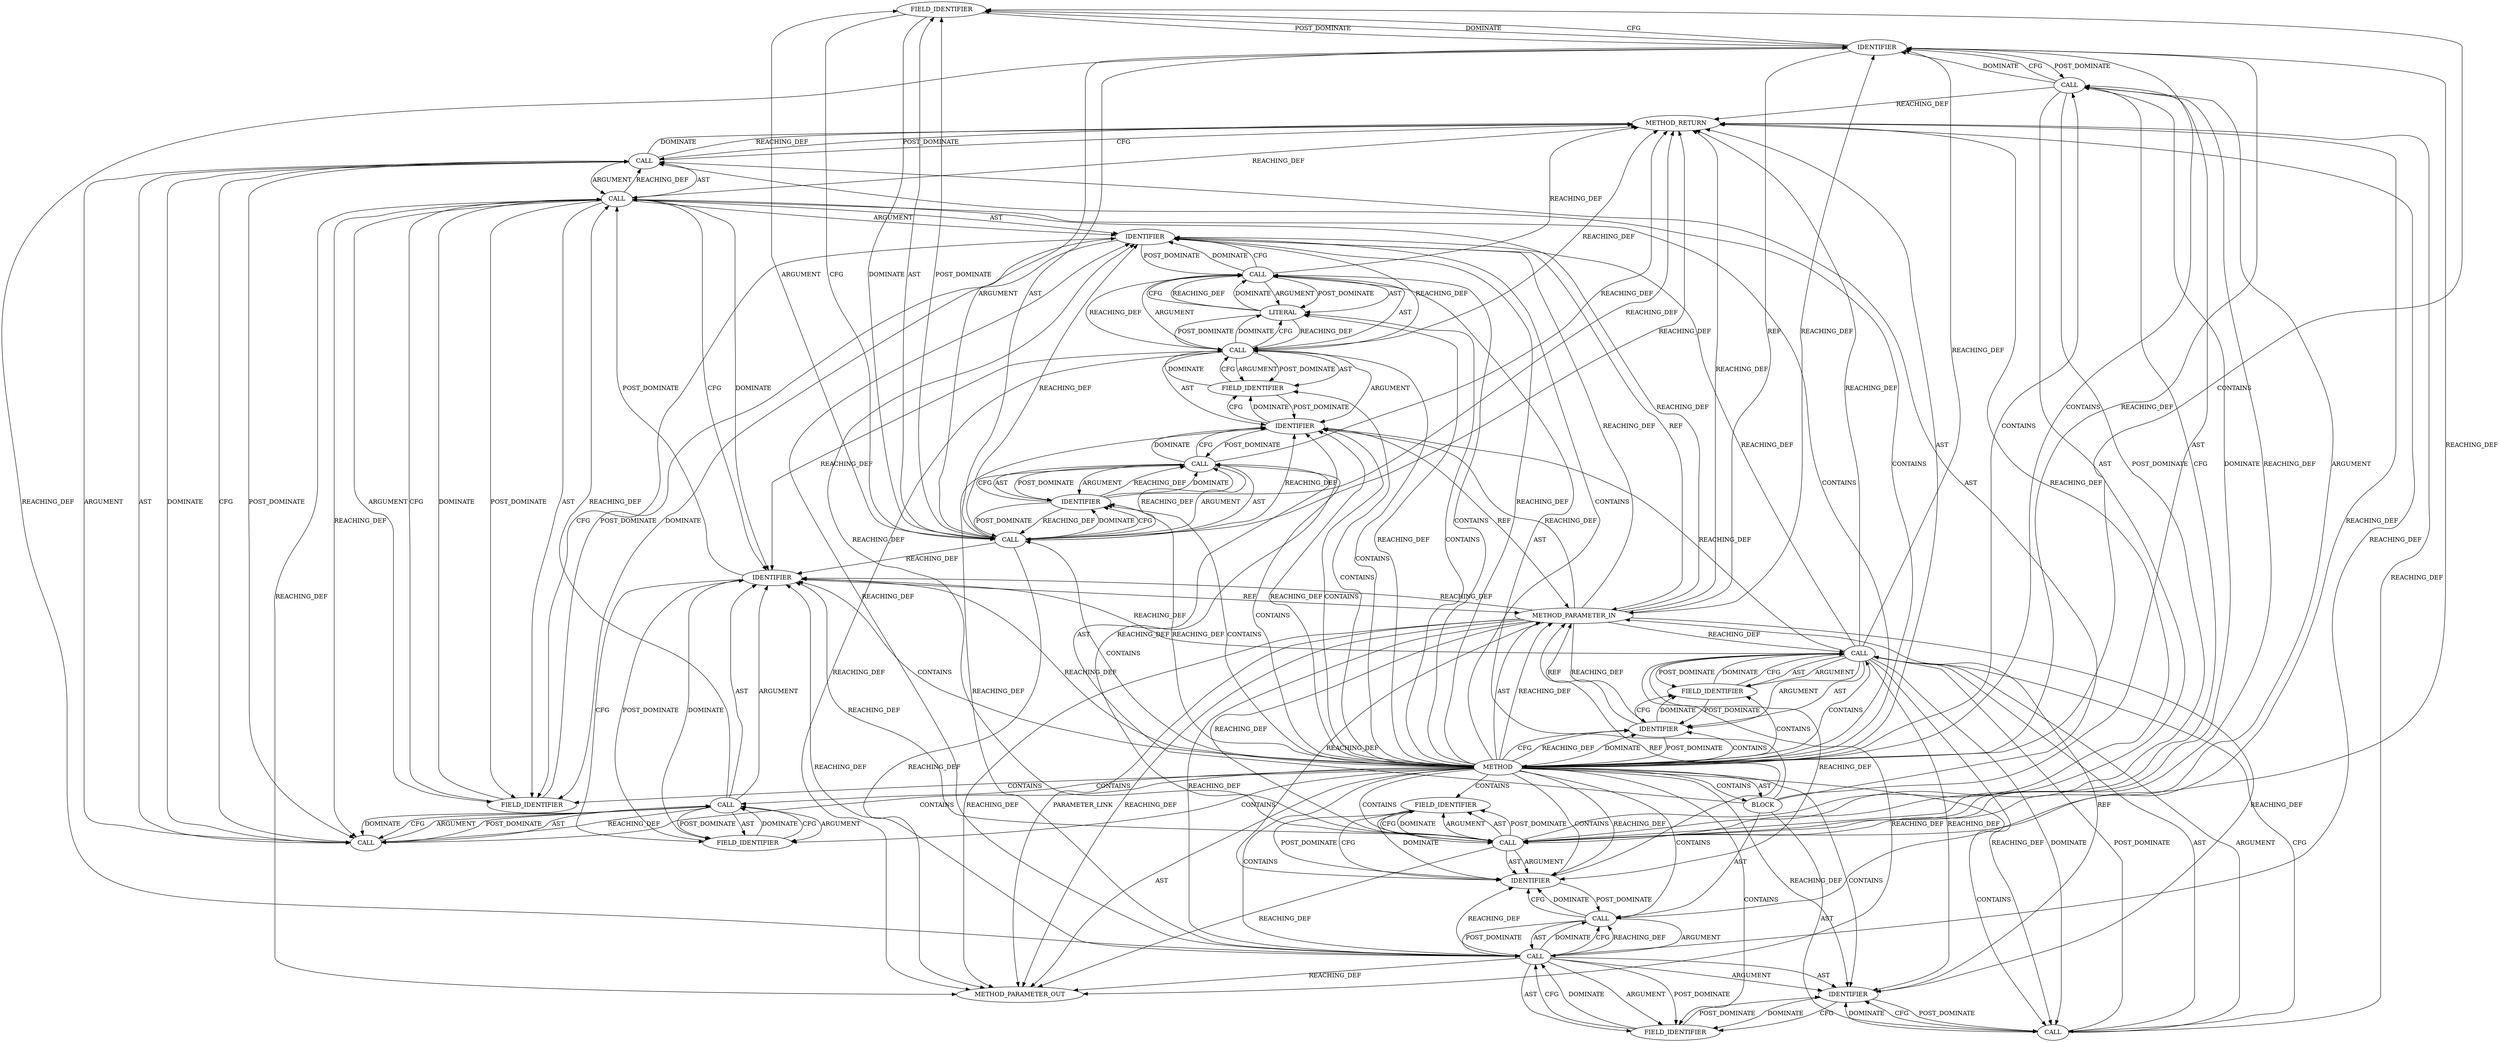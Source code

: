 digraph {
  309 [label=FIELD_IDENTIFIER ORDER=2 ARGUMENT_INDEX=2 CODE="md" COLUMN_NUMBER=5 LINE_NUMBER=98 CANONICAL_NAME="md"]
  316 [label=CALL ORDER=6 ARGUMENT_INDEX=-1 CODE="OPENSSL_cleanse(ctx->key, sizeof(ctx->key))" COLUMN_NUMBER=5 METHOD_FULL_NAME="OPENSSL_cleanse" LINE_NUMBER=100 TYPE_FULL_NAME="<empty>" DISPATCH_TYPE="STATIC_DISPATCH" SIGNATURE="" NAME="OPENSSL_cleanse"]
  295 [label=CALL ORDER=1 ARGUMENT_INDEX=1 CODE="ctx->i_ctx" COLUMN_NUMBER=22 METHOD_FULL_NAME="<operator>.indirectFieldAccess" LINE_NUMBER=95 TYPE_FULL_NAME="<empty>" DISPATCH_TYPE="STATIC_DISPATCH" SIGNATURE="" NAME="<operator>.indirectFieldAccess"]
  315 [label=LITERAL ORDER=2 ARGUMENT_INDEX=2 CODE="0" COLUMN_NUMBER=23 LINE_NUMBER=99 TYPE_FULL_NAME="int"]
  317 [label=CALL ORDER=1 ARGUMENT_INDEX=1 CODE="ctx->key" COLUMN_NUMBER=21 METHOD_FULL_NAME="<operator>.indirectFieldAccess" LINE_NUMBER=100 TYPE_FULL_NAME="<empty>" DISPATCH_TYPE="STATIC_DISPATCH" SIGNATURE="" NAME="<operator>.indirectFieldAccess"]
  324 [label=METHOD_RETURN ORDER=3 CODE="RET" COLUMN_NUMBER=1 LINE_NUMBER=93 TYPE_FULL_NAME="void" EVALUATION_STRATEGY="BY_VALUE"]
  306 [label=CALL ORDER=4 ARGUMENT_INDEX=-1 CODE="ctx->md = NULL" COLUMN_NUMBER=5 METHOD_FULL_NAME="<operator>.assignment" LINE_NUMBER=98 TYPE_FULL_NAME="<empty>" DISPATCH_TYPE="STATIC_DISPATCH" SIGNATURE="" NAME="<operator>.assignment"]
  323 [label=FIELD_IDENTIFIER ORDER=2 ARGUMENT_INDEX=2 CODE="key" COLUMN_NUMBER=38 LINE_NUMBER=100 CANONICAL_NAME="key"]
  297 [label=FIELD_IDENTIFIER ORDER=2 ARGUMENT_INDEX=2 CODE="i_ctx" COLUMN_NUMBER=22 LINE_NUMBER=95 CANONICAL_NAME="i_ctx"]
  291 [label=METHOD COLUMN_NUMBER=1 LINE_NUMBER=93 COLUMN_NUMBER_END=1 IS_EXTERNAL=false SIGNATURE="void hmac_ctx_cleanup (HMAC_CTX*)" NAME="hmac_ctx_cleanup" AST_PARENT_TYPE="TYPE_DECL" AST_PARENT_FULL_NAME="openssl-ff59ce71b50dbd735a065cb2a832ad870593845f_1-auto_labeler-INTEGER_OVERFLOW_L5-multi_function.c:<global>" ORDER=4 CODE="static void hmac_ctx_cleanup(HMAC_CTX *ctx)
{
    EVP_MD_CTX_reset(ctx->i_ctx);
    EVP_MD_CTX_reset(ctx->o_ctx);
    EVP_MD_CTX_reset(ctx->md_ctx);
    ctx->md = NULL;
    ctx->key_length = 0;
    OPENSSL_cleanse(ctx->key, sizeof(ctx->key));
}" FULL_NAME="hmac_ctx_cleanup" LINE_NUMBER_END=101 FILENAME="openssl-ff59ce71b50dbd735a065cb2a832ad870593845f_1-auto_labeler-INTEGER_OVERFLOW_L5-multi_function.c"]
  298 [label=CALL ORDER=2 ARGUMENT_INDEX=-1 CODE="EVP_MD_CTX_reset(ctx->o_ctx)" COLUMN_NUMBER=5 METHOD_FULL_NAME="EVP_MD_CTX_reset" LINE_NUMBER=96 TYPE_FULL_NAME="<empty>" DISPATCH_TYPE="STATIC_DISPATCH" SIGNATURE="" NAME="EVP_MD_CTX_reset"]
  319 [label=FIELD_IDENTIFIER ORDER=2 ARGUMENT_INDEX=2 CODE="key" COLUMN_NUMBER=21 LINE_NUMBER=100 CANONICAL_NAME="key"]
  304 [label=IDENTIFIER ORDER=1 ARGUMENT_INDEX=1 CODE="ctx" COLUMN_NUMBER=22 LINE_NUMBER=97 TYPE_FULL_NAME="HMAC_CTX*" NAME="ctx"]
  312 [label=CALL ORDER=1 ARGUMENT_INDEX=1 CODE="ctx->key_length" COLUMN_NUMBER=5 METHOD_FULL_NAME="<operator>.indirectFieldAccess" LINE_NUMBER=99 TYPE_FULL_NAME="<empty>" DISPATCH_TYPE="STATIC_DISPATCH" SIGNATURE="" NAME="<operator>.indirectFieldAccess"]
  311 [label=CALL ORDER=5 ARGUMENT_INDEX=-1 CODE="ctx->key_length = 0" COLUMN_NUMBER=5 METHOD_FULL_NAME="<operator>.assignment" LINE_NUMBER=99 TYPE_FULL_NAME="<empty>" DISPATCH_TYPE="STATIC_DISPATCH" SIGNATURE="" NAME="<operator>.assignment"]
  308 [label=IDENTIFIER ORDER=1 ARGUMENT_INDEX=1 CODE="ctx" COLUMN_NUMBER=5 LINE_NUMBER=98 TYPE_FULL_NAME="HMAC_CTX*" NAME="ctx"]
  313 [label=IDENTIFIER ORDER=1 ARGUMENT_INDEX=1 CODE="ctx" COLUMN_NUMBER=5 LINE_NUMBER=99 TYPE_FULL_NAME="HMAC_CTX*" NAME="ctx"]
  320 [label=CALL ORDER=2 ARGUMENT_INDEX=2 CODE="sizeof(ctx->key)" COLUMN_NUMBER=31 METHOD_FULL_NAME="<operator>.sizeOf" LINE_NUMBER=100 TYPE_FULL_NAME="<empty>" DISPATCH_TYPE="STATIC_DISPATCH" SIGNATURE="" NAME="<operator>.sizeOf"]
  303 [label=CALL ORDER=1 ARGUMENT_INDEX=1 CODE="ctx->md_ctx" COLUMN_NUMBER=22 METHOD_FULL_NAME="<operator>.indirectFieldAccess" LINE_NUMBER=97 TYPE_FULL_NAME="<empty>" DISPATCH_TYPE="STATIC_DISPATCH" SIGNATURE="" NAME="<operator>.indirectFieldAccess"]
  301 [label=FIELD_IDENTIFIER ORDER=2 ARGUMENT_INDEX=2 CODE="o_ctx" COLUMN_NUMBER=22 LINE_NUMBER=96 CANONICAL_NAME="o_ctx"]
  300 [label=IDENTIFIER ORDER=1 ARGUMENT_INDEX=1 CODE="ctx" COLUMN_NUMBER=22 LINE_NUMBER=96 TYPE_FULL_NAME="HMAC_CTX*" NAME="ctx"]
  299 [label=CALL ORDER=1 ARGUMENT_INDEX=1 CODE="ctx->o_ctx" COLUMN_NUMBER=22 METHOD_FULL_NAME="<operator>.indirectFieldAccess" LINE_NUMBER=96 TYPE_FULL_NAME="<empty>" DISPATCH_TYPE="STATIC_DISPATCH" SIGNATURE="" NAME="<operator>.indirectFieldAccess"]
  322 [label=IDENTIFIER ORDER=1 ARGUMENT_INDEX=1 CODE="ctx" COLUMN_NUMBER=38 LINE_NUMBER=100 TYPE_FULL_NAME="HMAC_CTX*" NAME="ctx"]
  296 [label=IDENTIFIER ORDER=1 ARGUMENT_INDEX=1 CODE="ctx" COLUMN_NUMBER=22 LINE_NUMBER=95 TYPE_FULL_NAME="HMAC_CTX*" NAME="ctx"]
  307 [label=CALL ORDER=1 ARGUMENT_INDEX=1 CODE="ctx->md" COLUMN_NUMBER=5 METHOD_FULL_NAME="<operator>.indirectFieldAccess" LINE_NUMBER=98 TYPE_FULL_NAME="<empty>" DISPATCH_TYPE="STATIC_DISPATCH" SIGNATURE="" NAME="<operator>.indirectFieldAccess"]
  294 [label=CALL ORDER=1 ARGUMENT_INDEX=-1 CODE="EVP_MD_CTX_reset(ctx->i_ctx)" COLUMN_NUMBER=5 METHOD_FULL_NAME="EVP_MD_CTX_reset" LINE_NUMBER=95 TYPE_FULL_NAME="<empty>" DISPATCH_TYPE="STATIC_DISPATCH" SIGNATURE="" NAME="EVP_MD_CTX_reset"]
  314 [label=FIELD_IDENTIFIER ORDER=2 ARGUMENT_INDEX=2 CODE="key_length" COLUMN_NUMBER=5 LINE_NUMBER=99 CANONICAL_NAME="key_length"]
  900 [label=METHOD_PARAMETER_OUT ORDER=1 CODE="HMAC_CTX *ctx" IS_VARIADIC=false COLUMN_NUMBER=30 LINE_NUMBER=93 TYPE_FULL_NAME="HMAC_CTX*" EVALUATION_STRATEGY="BY_VALUE" INDEX=1 NAME="ctx"]
  292 [label=METHOD_PARAMETER_IN ORDER=1 CODE="HMAC_CTX *ctx" IS_VARIADIC=false COLUMN_NUMBER=30 LINE_NUMBER=93 TYPE_FULL_NAME="HMAC_CTX*" EVALUATION_STRATEGY="BY_VALUE" INDEX=1 NAME="ctx"]
  318 [label=IDENTIFIER ORDER=1 ARGUMENT_INDEX=1 CODE="ctx" COLUMN_NUMBER=21 LINE_NUMBER=100 TYPE_FULL_NAME="HMAC_CTX*" NAME="ctx"]
  310 [label=IDENTIFIER ORDER=2 ARGUMENT_INDEX=2 CODE="NULL" COLUMN_NUMBER=15 LINE_NUMBER=98 TYPE_FULL_NAME="ANY" NAME="NULL"]
  293 [label=BLOCK ORDER=2 ARGUMENT_INDEX=-1 CODE="{
    EVP_MD_CTX_reset(ctx->i_ctx);
    EVP_MD_CTX_reset(ctx->o_ctx);
    EVP_MD_CTX_reset(ctx->md_ctx);
    ctx->md = NULL;
    ctx->key_length = 0;
    OPENSSL_cleanse(ctx->key, sizeof(ctx->key));
}" COLUMN_NUMBER=1 LINE_NUMBER=94 TYPE_FULL_NAME="void"]
  321 [label=CALL ORDER=1 ARGUMENT_INDEX=1 CODE="ctx->key" COLUMN_NUMBER=38 METHOD_FULL_NAME="<operator>.indirectFieldAccess" LINE_NUMBER=100 TYPE_FULL_NAME="<empty>" DISPATCH_TYPE="STATIC_DISPATCH" SIGNATURE="" NAME="<operator>.indirectFieldAccess"]
  305 [label=FIELD_IDENTIFIER ORDER=2 ARGUMENT_INDEX=2 CODE="md_ctx" COLUMN_NUMBER=22 LINE_NUMBER=97 CANONICAL_NAME="md_ctx"]
  302 [label=CALL ORDER=3 ARGUMENT_INDEX=-1 CODE="EVP_MD_CTX_reset(ctx->md_ctx)" COLUMN_NUMBER=5 METHOD_FULL_NAME="EVP_MD_CTX_reset" LINE_NUMBER=97 TYPE_FULL_NAME="<empty>" DISPATCH_TYPE="STATIC_DISPATCH" SIGNATURE="" NAME="EVP_MD_CTX_reset"]
  291 -> 296 [label=CONTAINS ]
  316 -> 317 [label=AST ]
  312 -> 313 [label=AST ]
  295 -> 297 [label=AST ]
  291 -> 303 [label=CONTAINS ]
  299 -> 900 [label=REACHING_DEF VARIABLE="ctx->o_ctx"]
  299 -> 300 [label=AST ]
  292 -> 322 [label=REACHING_DEF VARIABLE="ctx"]
  319 -> 317 [label=CFG ]
  313 -> 306 [label=POST_DOMINATE ]
  315 -> 311 [label=CFG ]
  295 -> 900 [label=REACHING_DEF VARIABLE="ctx->i_ctx"]
  304 -> 305 [label=CFG ]
  291 -> 324 [label=AST ]
  320 -> 321 [label=ARGUMENT ]
  312 -> 313 [label=ARGUMENT ]
  310 -> 306 [label=REACHING_DEF VARIABLE="NULL"]
  302 -> 308 [label=DOMINATE ]
  318 -> 292 [label=REF ]
  291 -> 316 [label=CONTAINS ]
  291 -> 296 [label=CFG ]
  292 -> 295 [label=REACHING_DEF VARIABLE="ctx"]
  317 -> 319 [label=ARGUMENT ]
  294 -> 300 [label=DOMINATE ]
  323 -> 321 [label=DOMINATE ]
  298 -> 299 [label=ARGUMENT ]
  311 -> 318 [label=DOMINATE ]
  291 -> 301 [label=CONTAINS ]
  292 -> 303 [label=REACHING_DEF VARIABLE="ctx"]
  303 -> 302 [label=CFG ]
  312 -> 318 [label=REACHING_DEF VARIABLE="ctx->key_length"]
  307 -> 900 [label=REACHING_DEF VARIABLE="ctx->md"]
  306 -> 307 [label=ARGUMENT ]
  311 -> 318 [label=CFG ]
  306 -> 307 [label=AST ]
  293 -> 298 [label=AST ]
  310 -> 324 [label=REACHING_DEF VARIABLE="NULL"]
  291 -> 307 [label=CONTAINS ]
  323 -> 321 [label=CFG ]
  294 -> 324 [label=REACHING_DEF VARIABLE="EVP_MD_CTX_reset(ctx->i_ctx)"]
  321 -> 323 [label=AST ]
  300 -> 301 [label=DOMINATE ]
  291 -> 318 [label=REACHING_DEF VARIABLE=""]
  313 -> 314 [label=CFG ]
  295 -> 322 [label=REACHING_DEF VARIABLE="ctx->i_ctx"]
  316 -> 320 [label=POST_DOMINATE ]
  315 -> 311 [label=REACHING_DEF VARIABLE="0"]
  295 -> 294 [label=CFG ]
  316 -> 320 [label=ARGUMENT ]
  291 -> 315 [label=REACHING_DEF VARIABLE=""]
  308 -> 309 [label=DOMINATE ]
  291 -> 313 [label=CONTAINS ]
  294 -> 295 [label=POST_DOMINATE ]
  298 -> 299 [label=POST_DOMINATE ]
  311 -> 315 [label=AST ]
  309 -> 307 [label=CFG ]
  292 -> 900 [label=REACHING_DEF VARIABLE="ctx"]
  292 -> 900 [label=REACHING_DEF VARIABLE="ctx"]
  292 -> 900 [label=PARAMETER_LINK ]
  291 -> 311 [label=CONTAINS ]
  317 -> 319 [label=POST_DOMINATE ]
  303 -> 308 [label=REACHING_DEF VARIABLE="ctx->md_ctx"]
  297 -> 296 [label=POST_DOMINATE ]
  291 -> 292 [label=AST ]
  317 -> 318 [label=ARGUMENT ]
  291 -> 304 [label=CONTAINS ]
  294 -> 295 [label=AST ]
  291 -> 322 [label=CONTAINS ]
  291 -> 312 [label=CONTAINS ]
  307 -> 308 [label=ARGUMENT ]
  312 -> 324 [label=REACHING_DEF VARIABLE="ctx->key_length"]
  295 -> 294 [label=REACHING_DEF VARIABLE="ctx->i_ctx"]
  307 -> 310 [label=DOMINATE ]
  307 -> 306 [label=REACHING_DEF VARIABLE="ctx->md"]
  301 -> 299 [label=CFG ]
  307 -> 309 [label=AST ]
  317 -> 322 [label=DOMINATE ]
  303 -> 900 [label=REACHING_DEF VARIABLE="ctx->md_ctx"]
  316 -> 320 [label=AST ]
  321 -> 320 [label=REACHING_DEF VARIABLE="ctx->key"]
  295 -> 313 [label=REACHING_DEF VARIABLE="ctx->i_ctx"]
  316 -> 317 [label=ARGUMENT ]
  321 -> 323 [label=ARGUMENT ]
  307 -> 322 [label=REACHING_DEF VARIABLE="ctx->md"]
  308 -> 302 [label=POST_DOMINATE ]
  316 -> 324 [label=CFG ]
  312 -> 314 [label=ARGUMENT ]
  291 -> 300 [label=CONTAINS ]
  297 -> 295 [label=DOMINATE ]
  306 -> 310 [label=AST ]
  317 -> 900 [label=REACHING_DEF VARIABLE="ctx->key"]
  291 -> 317 [label=CONTAINS ]
  302 -> 324 [label=REACHING_DEF VARIABLE="EVP_MD_CTX_reset(ctx->md_ctx)"]
  299 -> 313 [label=REACHING_DEF VARIABLE="ctx->o_ctx"]
  316 -> 324 [label=DOMINATE ]
  304 -> 292 [label=REF ]
  322 -> 317 [label=POST_DOMINATE ]
  295 -> 297 [label=ARGUMENT ]
  299 -> 301 [label=ARGUMENT ]
  303 -> 304 [label=AST ]
  292 -> 318 [label=REACHING_DEF VARIABLE="ctx"]
  297 -> 295 [label=CFG ]
  311 -> 324 [label=REACHING_DEF VARIABLE="ctx->key_length = 0"]
  306 -> 310 [label=POST_DOMINATE ]
  315 -> 311 [label=DOMINATE ]
  291 -> 308 [label=REACHING_DEF VARIABLE=""]
  314 -> 312 [label=DOMINATE ]
  303 -> 318 [label=REACHING_DEF VARIABLE="ctx->md_ctx"]
  312 -> 322 [label=REACHING_DEF VARIABLE="ctx->key_length"]
  317 -> 319 [label=AST ]
  310 -> 306 [label=DOMINATE ]
  291 -> 296 [label=REACHING_DEF VARIABLE=""]
  324 -> 316 [label=POST_DOMINATE ]
  291 -> 302 [label=CONTAINS ]
  299 -> 308 [label=REACHING_DEF VARIABLE="ctx->o_ctx"]
  295 -> 324 [label=REACHING_DEF VARIABLE="ctx->i_ctx"]
  292 -> 313 [label=REACHING_DEF VARIABLE="ctx"]
  299 -> 298 [label=DOMINATE ]
  307 -> 309 [label=POST_DOMINATE ]
  310 -> 307 [label=REACHING_DEF VARIABLE="NULL"]
  292 -> 308 [label=REACHING_DEF VARIABLE="ctx"]
  317 -> 318 [label=AST ]
  317 -> 316 [label=REACHING_DEF VARIABLE="ctx->key"]
  320 -> 316 [label=DOMINATE ]
  309 -> 307 [label=DOMINATE ]
  295 -> 304 [label=REACHING_DEF VARIABLE="ctx->i_ctx"]
  302 -> 303 [label=POST_DOMINATE ]
  321 -> 323 [label=POST_DOMINATE ]
  302 -> 303 [label=ARGUMENT ]
  312 -> 315 [label=DOMINATE ]
  295 -> 296 [label=ARGUMENT ]
  318 -> 319 [label=DOMINATE ]
  303 -> 304 [label=ARGUMENT ]
  317 -> 322 [label=CFG ]
  298 -> 299 [label=AST ]
  321 -> 322 [label=ARGUMENT ]
  322 -> 323 [label=CFG ]
  292 -> 324 [label=REACHING_DEF VARIABLE="ctx"]
  318 -> 319 [label=CFG ]
  312 -> 314 [label=POST_DOMINATE ]
  291 -> 306 [label=CONTAINS ]
  299 -> 298 [label=CFG ]
  320 -> 321 [label=POST_DOMINATE ]
  296 -> 291 [label=POST_DOMINATE ]
  303 -> 313 [label=REACHING_DEF VARIABLE="ctx->md_ctx"]
  306 -> 310 [label=ARGUMENT ]
  307 -> 318 [label=REACHING_DEF VARIABLE="ctx->md"]
  311 -> 315 [label=ARGUMENT ]
  304 -> 298 [label=POST_DOMINATE ]
  305 -> 303 [label=DOMINATE ]
  300 -> 301 [label=CFG ]
  296 -> 297 [label=CFG ]
  311 -> 315 [label=POST_DOMINATE ]
  302 -> 308 [label=CFG ]
  311 -> 312 [label=AST ]
  299 -> 304 [label=REACHING_DEF VARIABLE="ctx->o_ctx"]
  315 -> 312 [label=REACHING_DEF VARIABLE="0"]
  291 -> 293 [label=AST ]
  319 -> 317 [label=DOMINATE ]
  291 -> 321 [label=CONTAINS ]
  312 -> 900 [label=REACHING_DEF VARIABLE="ctx->key_length"]
  307 -> 308 [label=AST ]
  299 -> 301 [label=AST ]
  314 -> 312 [label=CFG ]
  292 -> 299 [label=REACHING_DEF VARIABLE="ctx"]
  319 -> 318 [label=POST_DOMINATE ]
  291 -> 310 [label=CONTAINS ]
  294 -> 300 [label=CFG ]
  298 -> 324 [label=REACHING_DEF VARIABLE="EVP_MD_CTX_reset(ctx->o_ctx)"]
  311 -> 312 [label=ARGUMENT ]
  296 -> 297 [label=DOMINATE ]
  291 -> 309 [label=CONTAINS ]
  309 -> 308 [label=POST_DOMINATE ]
  317 -> 320 [label=REACHING_DEF VARIABLE="ctx->key"]
  316 -> 324 [label=REACHING_DEF VARIABLE="OPENSSL_cleanse(ctx->key, sizeof(ctx->key))"]
  299 -> 324 [label=REACHING_DEF VARIABLE="ctx->o_ctx"]
  303 -> 324 [label=REACHING_DEF VARIABLE="ctx->md_ctx"]
  291 -> 297 [label=CONTAINS ]
  294 -> 295 [label=ARGUMENT ]
  303 -> 302 [label=DOMINATE ]
  291 -> 305 [label=CONTAINS ]
  300 -> 294 [label=POST_DOMINATE ]
  291 -> 310 [label=REACHING_DEF VARIABLE=""]
  313 -> 292 [label=REF ]
  310 -> 307 [label=POST_DOMINATE ]
  291 -> 315 [label=CONTAINS ]
  307 -> 313 [label=REACHING_DEF VARIABLE="ctx->md"]
  313 -> 314 [label=DOMINATE ]
  299 -> 318 [label=REACHING_DEF VARIABLE="ctx->o_ctx"]
  321 -> 320 [label=CFG ]
  303 -> 322 [label=REACHING_DEF VARIABLE="ctx->md_ctx"]
  321 -> 322 [label=AST ]
  307 -> 310 [label=CFG ]
  301 -> 299 [label=DOMINATE ]
  315 -> 312 [label=POST_DOMINATE ]
  291 -> 304 [label=REACHING_DEF VARIABLE=""]
  318 -> 311 [label=POST_DOMINATE ]
  293 -> 316 [label=AST ]
  305 -> 304 [label=POST_DOMINATE ]
  291 -> 320 [label=CONTAINS ]
  299 -> 300 [label=ARGUMENT ]
  293 -> 306 [label=AST ]
  295 -> 300 [label=REACHING_DEF VARIABLE="ctx->i_ctx"]
  295 -> 296 [label=AST ]
  312 -> 314 [label=AST ]
  291 -> 300 [label=REACHING_DEF VARIABLE=""]
  291 -> 313 [label=REACHING_DEF VARIABLE=""]
  323 -> 322 [label=POST_DOMINATE ]
  293 -> 311 [label=AST ]
  291 -> 314 [label=CONTAINS ]
  314 -> 313 [label=POST_DOMINATE ]
  293 -> 302 [label=AST ]
  293 -> 294 [label=AST ]
  291 -> 318 [label=CONTAINS ]
  291 -> 308 [label=CONTAINS ]
  291 -> 298 [label=CONTAINS ]
  299 -> 298 [label=REACHING_DEF VARIABLE="ctx->o_ctx"]
  291 -> 319 [label=CONTAINS ]
  292 -> 317 [label=REACHING_DEF VARIABLE="ctx"]
  308 -> 309 [label=CFG ]
  299 -> 322 [label=REACHING_DEF VARIABLE="ctx->o_ctx"]
  291 -> 292 [label=REACHING_DEF VARIABLE=""]
  320 -> 321 [label=AST ]
  322 -> 292 [label=REF ]
  303 -> 302 [label=REACHING_DEF VARIABLE="ctx->md_ctx"]
  291 -> 322 [label=REACHING_DEF VARIABLE=""]
  305 -> 303 [label=CFG ]
  320 -> 316 [label=CFG ]
  291 -> 293 [label=CONTAINS ]
  312 -> 311 [label=REACHING_DEF VARIABLE="ctx->key_length"]
  291 -> 294 [label=CONTAINS ]
  306 -> 313 [label=DOMINATE ]
  303 -> 305 [label=ARGUMENT ]
  307 -> 309 [label=ARGUMENT ]
  300 -> 292 [label=REF ]
  310 -> 306 [label=CFG ]
  302 -> 303 [label=AST ]
  291 -> 296 [label=DOMINATE ]
  296 -> 292 [label=REF ]
  308 -> 292 [label=REF ]
  298 -> 304 [label=CFG ]
  306 -> 324 [label=REACHING_DEF VARIABLE="ctx->md = NULL"]
  301 -> 300 [label=POST_DOMINATE ]
  306 -> 313 [label=CFG ]
  304 -> 305 [label=DOMINATE ]
  291 -> 323 [label=CONTAINS ]
  321 -> 317 [label=REACHING_DEF VARIABLE="ctx->key"]
  291 -> 295 [label=CONTAINS ]
  303 -> 305 [label=AST ]
  317 -> 324 [label=REACHING_DEF VARIABLE="ctx->key"]
  295 -> 297 [label=POST_DOMINATE ]
  295 -> 294 [label=DOMINATE ]
  307 -> 324 [label=REACHING_DEF VARIABLE="ctx->md"]
  291 -> 900 [label=AST ]
  292 -> 304 [label=REACHING_DEF VARIABLE="ctx"]
  298 -> 304 [label=DOMINATE ]
  292 -> 296 [label=REACHING_DEF VARIABLE="ctx"]
  292 -> 300 [label=REACHING_DEF VARIABLE="ctx"]
  321 -> 320 [label=DOMINATE ]
  295 -> 308 [label=REACHING_DEF VARIABLE="ctx->i_ctx"]
  322 -> 323 [label=DOMINATE ]
  312 -> 315 [label=CFG ]
  291 -> 299 [label=CONTAINS ]
  299 -> 301 [label=POST_DOMINATE ]
  295 -> 318 [label=REACHING_DEF VARIABLE="ctx->i_ctx"]
  303 -> 305 [label=POST_DOMINATE ]
}
